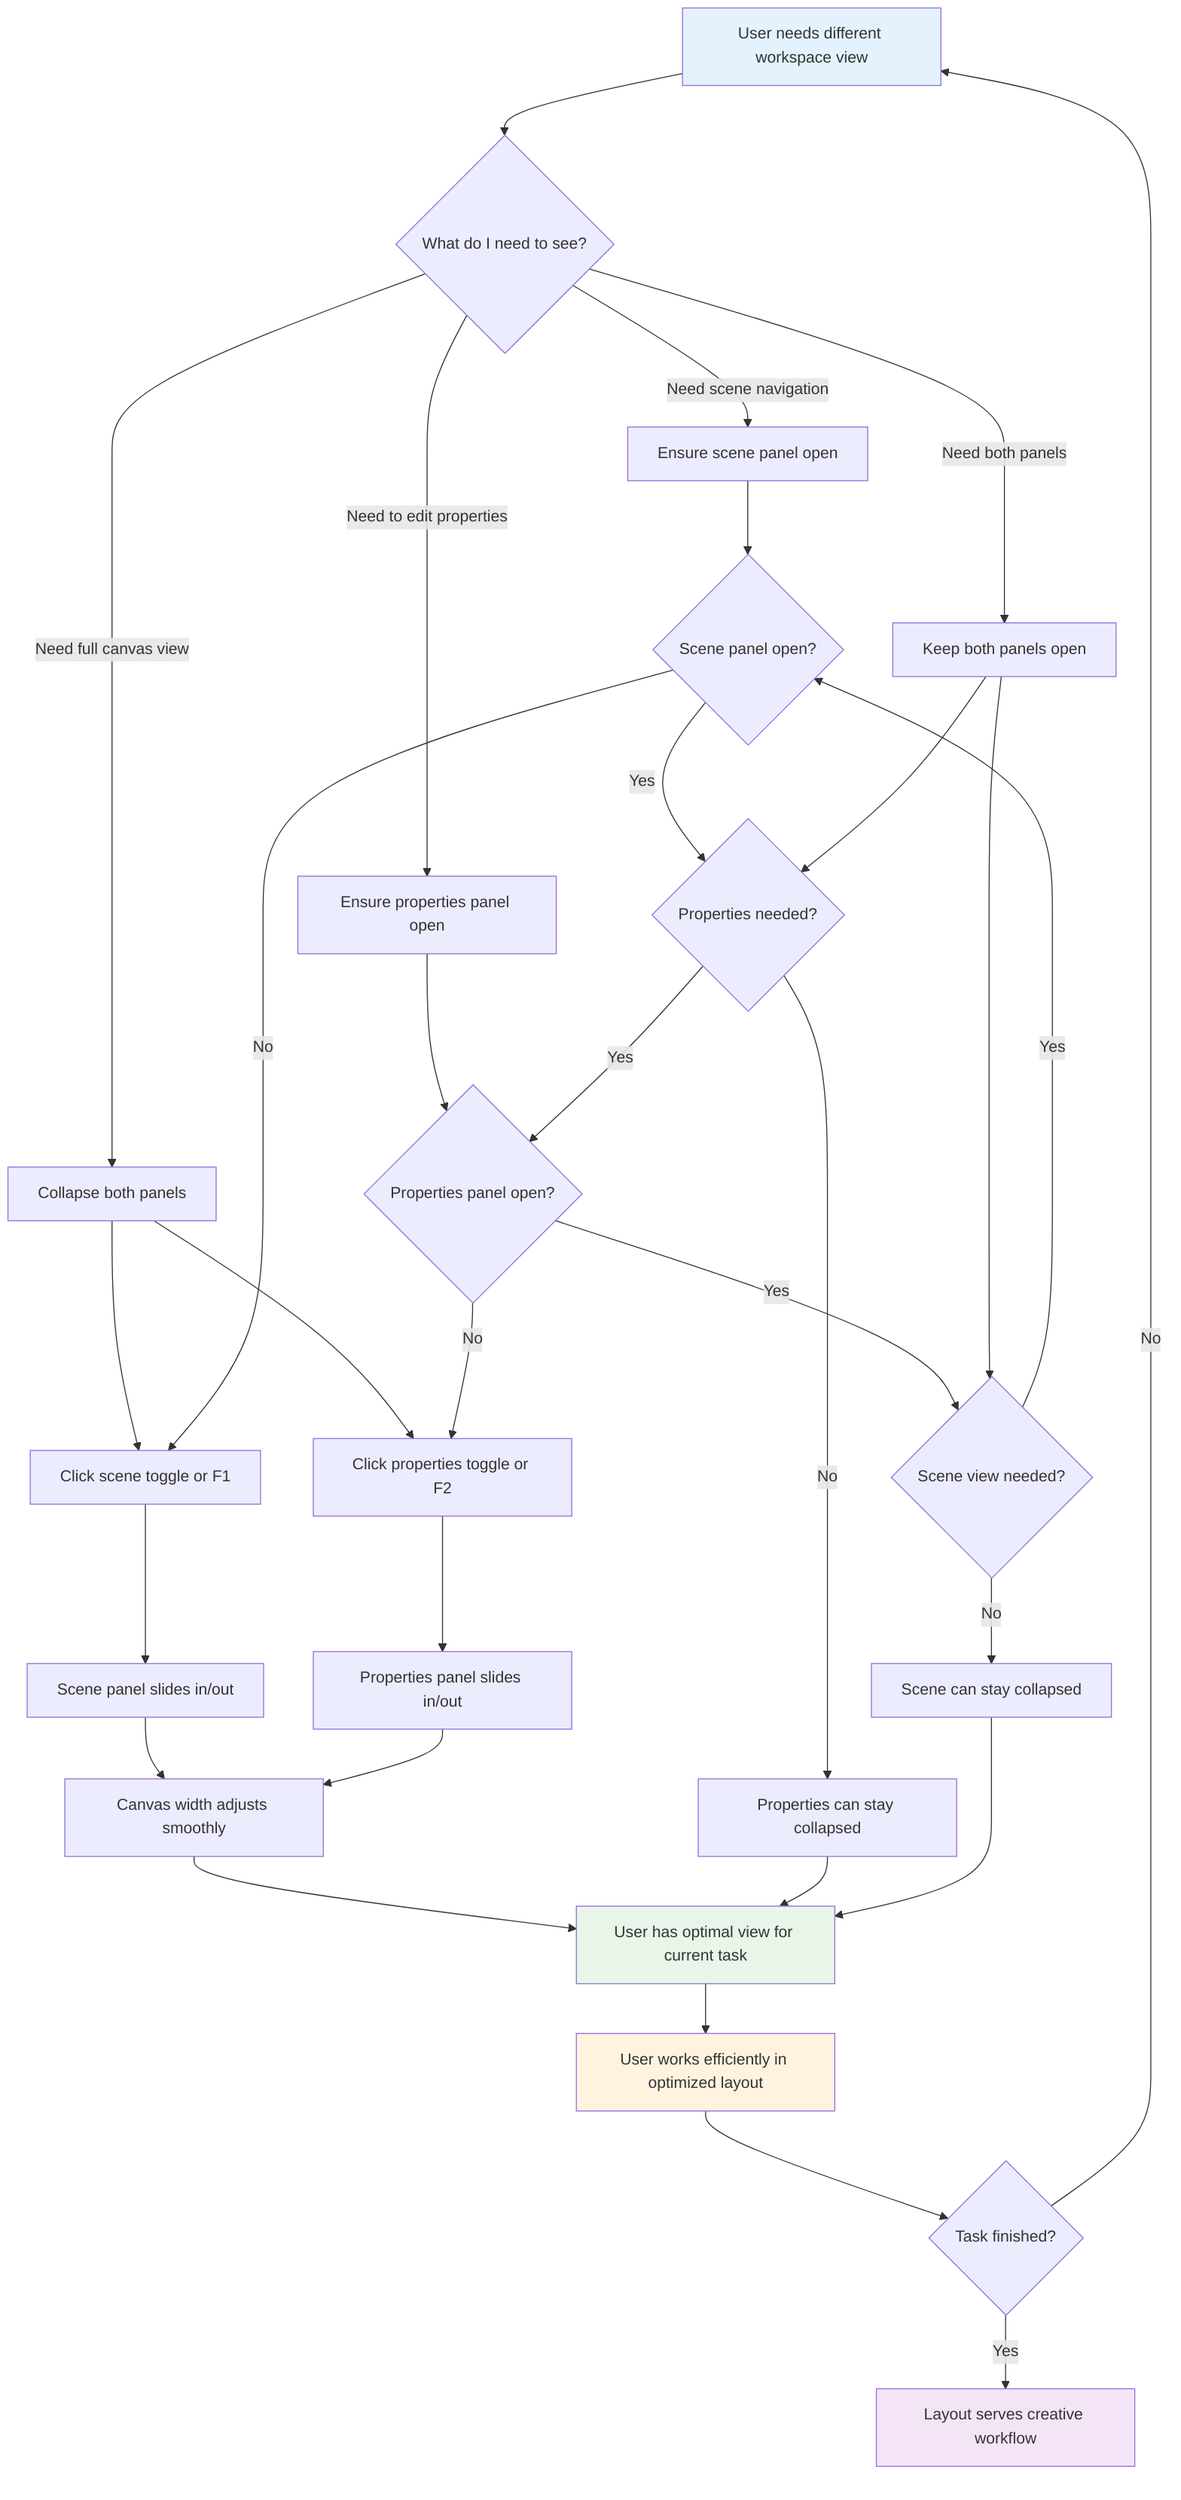 flowchart TD
    UserIntent[User needs different workspace view] --> EvaluateNeeds{What do I need to see?}
    
    EvaluateNeeds -->|Need full canvas view| CollapseAll[Collapse both panels]
    EvaluateNeeds -->|Need scene navigation| ScenePanel[Ensure scene panel open]
    EvaluateNeeds -->|Need to edit properties| PropsPanel[Ensure properties panel open]
    EvaluateNeeds -->|Need both panels| BothPanels[Keep both panels open]
    
    CollapseAll --> ClickSceneToggle[Click scene toggle or F1]
    CollapseAll --> ClickPropsToggle[Click properties toggle or F2]
    
    ScenePanel --> SceneOpen{Scene panel open?}
    SceneOpen -->|No| ClickSceneToggle
    SceneOpen -->|Yes| PropsCheck{Properties needed?}
    
    PropsPanel --> PropsOpen{Properties panel open?}
    PropsOpen -->|No| ClickPropsToggle  
    PropsOpen -->|Yes| SceneCheck{Scene view needed?}
    
    BothPanels --> SceneCheck
    BothPanels --> PropsCheck
    
    PropsCheck -->|Yes| PropsOpen
    PropsCheck -->|No| PropsCollapseOK[Properties can stay collapsed]
    
    SceneCheck -->|Yes| SceneOpen
    SceneCheck -->|No| SceneCollapseOK[Scene can stay collapsed]
    
    ClickSceneToggle --> SceneToggleAction[Scene panel slides in/out]
    ClickPropsToggle --> PropsToggleAction[Properties panel slides in/out]
    
    SceneToggleAction --> CanvasAdjust[Canvas width adjusts smoothly]
    PropsToggleAction --> CanvasAdjust
    
    CanvasAdjust --> OptimalView[User has optimal view for current task]
    PropsCollapseOK --> OptimalView
    SceneCollapseOK --> OptimalView
    
    OptimalView --> WorkEfficiently[User works efficiently in optimized layout]
    
    WorkEfficiently --> TaskComplete{Task finished?}
    TaskComplete -->|No| UserIntent
    TaskComplete -->|Yes| End[Layout serves creative workflow]
    
    style UserIntent fill:#e3f2fd
    style OptimalView fill:#e8f5e8
    style WorkEfficiently fill:#fff3e0
    style End fill:#f3e5f5